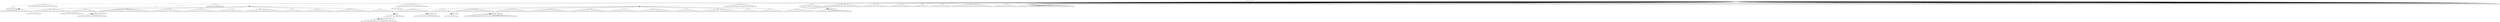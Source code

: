 digraph g {
	"58" -> "59";
	"59" [label="3"];
	"54" -> "55";
	"55" [color=indianred1, style=filled, label="21"];
	"53" -> "54";
	"54" [label="27"];
	"45" -> "46";
	"46" [label="37"];
	"38" -> "39";
	"39" [label="50"];
	"34" -> "35";
	"35" [color=indianred1, style=filled, label="46"];
	"33" -> "34";
	"34" [label="41"];
	"32" -> "33";
	"33" [label="46"];
	"32" -> "36";
	"36" [label="28"];
	"32" -> "37";
	"37" [label="23"];
	"32" -> "38";
	"38" [label="13"];
	"32" -> "40";
	"40" [label="24"];
	"32" -> "41";
	"41" [label="17"];
	"32" -> "42";
	"42" [label="29"];
	"32" -> "43";
	"43" [label="44"];
	"32" -> "44";
	"44" [label="42"];
	"32" -> "45";
	"45" [label="9"];
	"32" -> "47";
	"47" [label="7"];
	"31" -> "32";
	"32" [color=indianred1, style=filled, label="22"];
	"31" -> "48";
	"48" [label="5"];
	"24" -> "25";
	"25" [color=indianred1, style=filled, label="47"];
	"23" -> "24";
	"24" [label="26"];
	"22" -> "23";
	"23" [color=indianred1, style=filled, label="25"];
	"21" -> "22";
	"22" [label="47"];
	"17" -> "18";
	"18" [color=indianred1, style=filled, label="8"];
	"16" -> "17";
	"17" [label="43"];
	"14" -> "15";
	"15" [color=indianred1, style=filled, label="33"];
	"13" -> "14";
	"14" [label="18"];
	"7" -> "8";
	"8" [color=indianred1, style=filled, label="10"];
	"6" -> "7";
	"7" [label="1"];
	"5" -> "6";
	"6" [label="10"];
	"5" -> "9";
	"9" [label="12"];
	"5" -> "10";
	"10" [label="32"];
	"5" -> "11";
	"11" [label="38"];
	"5" -> "12";
	"12" [label="6"];
	"5" -> "13";
	"13" [label="33"];
	"5" -> "16";
	"16" [label="8"];
	"5" -> "19";
	"19" [label="16"];
	"5" -> "20";
	"20" [label="4"];
	"5" -> "21";
	"21" [label="25"];
	"5" -> "26";
	"26" [label="14"];
	"5" -> "27";
	"27" [label="20"];
	"5" -> "28";
	"28" [label="31"];
	"4" -> "5";
	"5" [color=indianred1, style=filled, label="49"];
	"2" -> "3";
	"3" [color=indianred1, style=filled, label="35"];
	"1" -> "2";
	"2" [label="36"];
	"0" -> "1";
	"1" [label="35"];
	"0" -> "4";
	"4" [label="49"];
	"0" -> "29";
	"29" [label="40"];
	"0" -> "30";
	"30" [label="11"];
	"0" -> "31";
	"31" [label="22"];
	"0" -> "49";
	"49" [label="19"];
	"0" -> "50";
	"50" [label="39"];
	"0" -> "51";
	"51" [label="48"];
	"0" -> "52";
	"52" [label="2"];
	"0" -> "53";
	"53" [label="21"];
	"0" -> "56";
	"56" [label="45"];
	"0" -> "57";
	"57" [label="15"];
	"0" -> "58";
	"58" [label="34"];
	"0" -> "60";
	"60" [label="30"];
	"0" [label="germline"];
	"45" -> "cell1";
	"cell1" [shape=box];
	"28" -> "cell2";
	"cell2" [shape=box];
	"2" -> "cell3";
	"cell3" [shape=box];
	"16" -> "cell4";
	"cell4" [shape=box];
	"30" -> "cell5";
	"cell5" [shape=box];
	"47" -> "cell6";
	"cell6" [shape=box];
	"0" -> "cell7";
	"cell7" [shape=box];
	"6" -> "cell8";
	"cell8" [shape=box];
	"7" -> "cell9";
	"cell9" [shape=box];
	"0" -> "cell10";
	"cell10" [shape=box];
	"0" -> "cell11";
	"cell11" [shape=box];
	"0" -> "cell12";
	"cell12" [shape=box];
	"0" -> "cell13";
	"cell13" [shape=box];
	"0" -> "cell14";
	"cell14" [shape=box];
	"0" -> "cell15";
	"cell15" [shape=box];
	"0" -> "cell16";
	"cell16" [shape=box];
	"0" -> "cell17";
	"cell17" [shape=box];
	"0" -> "cell18";
	"cell18" [shape=box];
	"52" -> "cell19";
	"cell19" [shape=box];
	"0" -> "cell20";
	"cell20" [shape=box];
	"39" -> "cell21";
	"cell21" [shape=box];
	"18" -> "cell22";
	"cell22" [shape=box];
	"0" -> "cell23";
	"cell23" [shape=box];
	"23" -> "cell24";
	"cell24" [shape=box];
	"0" -> "cell25";
	"cell25" [shape=box];
	"0" -> "cell26";
	"cell26" [shape=box];
	"0" -> "cell27";
	"cell27" [shape=box];
	"0" -> "cell28";
	"cell28" [shape=box];
	"52" -> "cell29";
	"cell29" [shape=box];
	"10" -> "cell30";
	"cell30" [shape=box];
	"0" -> "cell31";
	"cell31" [shape=box];
	"0" -> "cell32";
	"cell32" [shape=box];
	"0" -> "cell33";
	"cell33" [shape=box];
	"45" -> "cell34";
	"cell34" [shape=box];
	"34" -> "cell35";
	"cell35" [shape=box];
	"34" -> "cell36";
	"cell36" [shape=box];
	"0" -> "cell37";
	"cell37" [shape=box];
	"28" -> "cell38";
	"cell38" [shape=box];
	"31" -> "cell39";
	"cell39" [shape=box];
	"0" -> "cell40";
	"cell40" [shape=box];
	"2" -> "cell41";
	"cell41" [shape=box];
	"36" -> "cell42";
	"cell42" [shape=box];
	"23" -> "cell43";
	"cell43" [shape=box];
	"0" -> "cell44";
	"cell44" [shape=box];
	"0" -> "cell45";
	"cell45" [shape=box];
	"37" -> "cell46";
	"cell46" [shape=box];
	"0" -> "cell47";
	"cell47" [shape=box];
	"0" -> "cell48";
	"cell48" [shape=box];
	"17" -> "cell49";
	"cell49" [shape=box];
	"0" -> "cell50";
	"cell50" [shape=box];
	"43" -> "cell51";
	"cell51" [shape=box];
	"11" -> "cell52";
	"cell52" [shape=box];
	"0" -> "cell53";
	"cell53" [shape=box];
	"0" -> "cell54";
	"cell54" [shape=box];
	"33" -> "cell55";
	"cell55" [shape=box];
	"55" -> "cell56";
	"cell56" [shape=box];
	"0" -> "cell57";
	"cell57" [shape=box];
	"30" -> "cell58";
	"cell58" [shape=box];
	"24" -> "cell59";
	"cell59" [shape=box];
	"35" -> "cell60";
	"cell60" [shape=box];
	"8" -> "cell61";
	"cell61" [shape=box];
	"0" -> "cell62";
	"cell62" [shape=box];
	"0" -> "cell63";
	"cell63" [shape=box];
	"0" -> "cell64";
	"cell64" [shape=box];
	"6" -> "cell65";
	"cell65" [shape=box];
	"0" -> "cell66";
	"cell66" [shape=box];
	"45" -> "cell67";
	"cell67" [shape=box];
	"0" -> "cell68";
	"cell68" [shape=box];
	"20" -> "cell69";
	"cell69" [shape=box];
	"21" -> "cell70";
	"cell70" [shape=box];
	"55" -> "cell71";
	"cell71" [shape=box];
	"0" -> "cell72";
	"cell72" [shape=box];
	"0" -> "cell73";
	"cell73" [shape=box];
	"0" -> "cell74";
	"cell74" [shape=box];
	"49" -> "cell75";
	"cell75" [shape=box];
	"0" -> "cell76";
	"cell76" [shape=box];
	"0" -> "cell77";
	"cell77" [shape=box];
	"0" -> "cell78";
	"cell78" [shape=box];
	"0" -> "cell79";
	"cell79" [shape=box];
	"0" -> "cell80";
	"cell80" [shape=box];
	"50" -> "cell81";
	"cell81" [shape=box];
	"0" -> "cell82";
	"cell82" [shape=box];
	"41" -> "cell83";
	"cell83" [shape=box];
	"0" -> "cell84";
	"cell84" [shape=box];
	"0" -> "cell85";
	"cell85" [shape=box];
	"13" -> "cell86";
	"cell86" [shape=box];
	"3" -> "cell87";
	"cell87" [shape=box];
	"33" -> "cell88";
	"cell88" [shape=box];
	"35" -> "cell89";
	"cell89" [shape=box];
	"13" -> "cell90";
	"cell90" [shape=box];
	"18" -> "cell91";
	"cell91" [shape=box];
	"37" -> "cell92";
	"cell92" [shape=box];
	"0" -> "cell93";
	"cell93" [shape=box];
	"0" -> "cell94";
	"cell94" [shape=box];
	"0" -> "cell95";
	"cell95" [shape=box];
	"0" -> "cell96";
	"cell96" [shape=box];
	"0" -> "cell97";
	"cell97" [shape=box];
	"0" -> "cell98";
	"cell98" [shape=box];
	"0" -> "cell99";
	"cell99" [shape=box];
	"39" -> "cell100";
	"cell100" [shape=box];
	"0" -> "cell101";
	"cell101" [shape=box];
	"19" -> "cell102";
	"cell102" [shape=box];
	"0" -> "cell103";
	"cell103" [shape=box];
	"1" -> "cell104";
	"cell104" [shape=box];
	"34" -> "cell105";
	"cell105" [shape=box];
	"57" -> "cell106";
	"cell106" [shape=box];
	"0" -> "cell107";
	"cell107" [shape=box];
	"36" -> "cell108";
	"cell108" [shape=box];
	"20" -> "cell109";
	"cell109" [shape=box];
	"0" -> "cell110";
	"cell110" [shape=box];
	"0" -> "cell111";
	"cell111" [shape=box];
	"0" -> "cell112";
	"cell112" [shape=box];
	"26" -> "cell113";
	"cell113" [shape=box];
	"0" -> "cell114";
	"cell114" [shape=box];
	"17" -> "cell115";
	"cell115" [shape=box];
	"18" -> "cell116";
	"cell116" [shape=box];
	"11" -> "cell117";
	"cell117" [shape=box];
	"55" -> "cell118";
	"cell118" [shape=box];
	"0" -> "cell119";
	"cell119" [shape=box];
	"43" -> "cell120";
	"cell120" [shape=box];
	"0" -> "cell121";
	"cell121" [shape=box];
	"10" -> "cell122";
	"cell122" [shape=box];
	"50" -> "cell123";
	"cell123" [shape=box];
	"0" -> "cell124";
	"cell124" [shape=box];
	"0" -> "cell125";
	"cell125" [shape=box];
	"33" -> "cell126";
	"cell126" [shape=box];
	"0" -> "cell127";
	"cell127" [shape=box];
	"23" -> "cell128";
	"cell128" [shape=box];
	"29" -> "cell129";
	"cell129" [shape=box];
	"42" -> "cell130";
	"cell130" [shape=box];
	"8" -> "cell131";
	"cell131" [shape=box];
	"0" -> "cell132";
	"cell132" [shape=box];
	"21" -> "cell133";
	"cell133" [shape=box];
	"19" -> "cell134";
	"cell134" [shape=box];
	"0" -> "cell135";
	"cell135" [shape=box];
	"60" -> "cell136";
	"cell136" [shape=box];
	"0" -> "cell137";
	"cell137" [shape=box];
	"0" -> "cell138";
	"cell138" [shape=box];
	"0" -> "cell139";
	"cell139" [shape=box];
	"0" -> "cell140";
	"cell140" [shape=box];
	"13" -> "cell141";
	"cell141" [shape=box];
	"0" -> "cell142";
	"cell142" [shape=box];
	"0" -> "cell143";
	"cell143" [shape=box];
	"42" -> "cell144";
	"cell144" [shape=box];
	"0" -> "cell145";
	"cell145" [shape=box];
	"0" -> "cell146";
	"cell146" [shape=box];
	"47" -> "cell147";
	"cell147" [shape=box];
	"15" -> "cell148";
	"cell148" [shape=box];
	"36" -> "cell149";
	"cell149" [shape=box];
	"0" -> "cell150";
	"cell150" [shape=box];
	"0" -> "cell151";
	"cell151" [shape=box];
	"21" -> "cell152";
	"cell152" [shape=box];
	"29" -> "cell153";
	"cell153" [shape=box];
	"0" -> "cell154";
	"cell154" [shape=box];
	"0" -> "cell155";
	"cell155" [shape=box];
	"35" -> "cell156";
	"cell156" [shape=box];
	"0" -> "cell157";
	"cell157" [shape=box];
	"0" -> "cell158";
	"cell158" [shape=box];
	"53" -> "cell159";
	"cell159" [shape=box];
	"0" -> "cell160";
	"cell160" [shape=box];
	"0" -> "cell161";
	"cell161" [shape=box];
	"0" -> "cell162";
	"cell162" [shape=box];
	"44" -> "cell163";
	"cell163" [shape=box];
	"6" -> "cell164";
	"cell164" [shape=box];
	"0" -> "cell165";
	"cell165" [shape=box];
	"0" -> "cell166";
	"cell166" [shape=box];
	"37" -> "cell167";
	"cell167" [shape=box];
	"0" -> "cell168";
	"cell168" [shape=box];
	"10" -> "cell169";
	"cell169" [shape=box];
	"4" -> "cell170";
	"cell170" [shape=box];
	"13" -> "cell171";
	"cell171" [shape=box];
	"35" -> "cell172";
	"cell172" [shape=box];
	"1" -> "cell173";
	"cell173" [shape=box];
	"0" -> "cell174";
	"cell174" [shape=box];
	"0" -> "cell175";
	"cell175" [shape=box];
	"0" -> "cell176";
	"cell176" [shape=box];
	"2" -> "cell177";
	"cell177" [shape=box];
	"0" -> "cell178";
	"cell178" [shape=box];
	"0" -> "cell179";
	"cell179" [shape=box];
	"0" -> "cell180";
	"cell180" [shape=box];
	"16" -> "cell181";
	"cell181" [shape=box];
	"0" -> "cell182";
	"cell182" [shape=box];
	"0" -> "cell183";
	"cell183" [shape=box];
	"0" -> "cell184";
	"cell184" [shape=box];
	"0" -> "cell185";
	"cell185" [shape=box];
	"56" -> "cell186";
	"cell186" [shape=box];
	"29" -> "cell187";
	"cell187" [shape=box];
	"4" -> "cell188";
	"cell188" [shape=box];
	"33" -> "cell189";
	"cell189" [shape=box];
	"25" -> "cell190";
	"cell190" [shape=box];
	"30" -> "cell191";
	"cell191" [shape=box];
	"45" -> "cell192";
	"cell192" [shape=box];
	"0" -> "cell193";
	"cell193" [shape=box];
	"4" -> "cell194";
	"cell194" [shape=box];
	"0" -> "cell195";
	"cell195" [shape=box];
	"34" -> "cell196";
	"cell196" [shape=box];
	"49" -> "cell197";
	"cell197" [shape=box];
	"0" -> "cell198";
	"cell198" [shape=box];
	"40" -> "cell199";
	"cell199" [shape=box];
	"0" -> "cell200";
	"cell200" [shape=box];
	"0" -> "cell201";
	"cell201" [shape=box];
	"28" -> "cell202";
	"cell202" [shape=box];
	"20" -> "cell203";
	"cell203" [shape=box];
	"37" -> "cell204";
	"cell204" [shape=box];
	"0" -> "cell205";
	"cell205" [shape=box];
	"56" -> "cell206";
	"cell206" [shape=box];
	"0" -> "cell207";
	"cell207" [shape=box];
	"0" -> "cell208";
	"cell208" [shape=box];
	"0" -> "cell209";
	"cell209" [shape=box];
	"0" -> "cell210";
	"cell210" [shape=box];
	"52" -> "cell211";
	"cell211" [shape=box];
	"15" -> "cell212";
	"cell212" [shape=box];
	"0" -> "cell213";
	"cell213" [shape=box];
	"60" -> "cell214";
	"cell214" [shape=box];
	"35" -> "cell215";
	"cell215" [shape=box];
	"0" -> "cell216";
	"cell216" [shape=box];
	"56" -> "cell217";
	"cell217" [shape=box];
	"13" -> "cell218";
	"cell218" [shape=box];
	"0" -> "cell219";
	"cell219" [shape=box];
	"0" -> "cell220";
	"cell220" [shape=box];
	"53" -> "cell221";
	"cell221" [shape=box];
	"53" -> "cell222";
	"cell222" [shape=box];
	"40" -> "cell223";
	"cell223" [shape=box];
	"0" -> "cell224";
	"cell224" [shape=box];
	"23" -> "cell225";
	"cell225" [shape=box];
	"53" -> "cell226";
	"cell226" [shape=box];
	"43" -> "cell227";
	"cell227" [shape=box];
	"0" -> "cell228";
	"cell228" [shape=box];
	"0" -> "cell229";
	"cell229" [shape=box];
	"0" -> "cell230";
	"cell230" [shape=box];
	"0" -> "cell231";
	"cell231" [shape=box];
	"0" -> "cell232";
	"cell232" [shape=box];
	"0" -> "cell233";
	"cell233" [shape=box];
	"21" -> "cell234";
	"cell234" [shape=box];
	"0" -> "cell235";
	"cell235" [shape=box];
	"0" -> "cell236";
	"cell236" [shape=box];
	"0" -> "cell237";
	"cell237" [shape=box];
	"0" -> "cell238";
	"cell238" [shape=box];
	"0" -> "cell239";
	"cell239" [shape=box];
	"28" -> "cell240";
	"cell240" [shape=box];
	"19" -> "cell241";
	"cell241" [shape=box];
	"0" -> "cell242";
	"cell242" [shape=box];
	"28" -> "cell243";
	"cell243" [shape=box];
	"47" -> "cell244";
	"cell244" [shape=box];
	"0" -> "cell245";
	"cell245" [shape=box];
	"0" -> "cell246";
	"cell246" [shape=box];
	"37" -> "cell247";
	"cell247" [shape=box];
	"18" -> "cell248";
	"cell248" [shape=box];
	"0" -> "cell249";
	"cell249" [shape=box];
	"39" -> "cell250";
	"cell250" [shape=box];
	"31" -> "cell251";
	"cell251" [shape=box];
	"58" -> "cell252";
	"cell252" [shape=box];
	"37" -> "cell253";
	"cell253" [shape=box];
	"43" -> "cell254";
	"cell254" [shape=box];
	"0" -> "cell255";
	"cell255" [shape=box];
	"0" -> "cell256";
	"cell256" [shape=box];
	"58" -> "cell257";
	"cell257" [shape=box];
	"20" -> "cell258";
	"cell258" [shape=box];
	"0" -> "cell259";
	"cell259" [shape=box];
	"59" -> "cell260";
	"cell260" [shape=box];
	"0" -> "cell261";
	"cell261" [shape=box];
	"0" -> "cell262";
	"cell262" [shape=box];
	"0" -> "cell263";
	"cell263" [shape=box];
	"46" -> "cell264";
	"cell264" [shape=box];
	"0" -> "cell265";
	"cell265" [shape=box];
	"12" -> "cell266";
	"cell266" [shape=box];
	"9" -> "cell267";
	"cell267" [shape=box];
	"0" -> "cell268";
	"cell268" [shape=box];
	"48" -> "cell269";
	"cell269" [shape=box];
	"25" -> "cell270";
	"cell270" [shape=box];
	"10" -> "cell271";
	"cell271" [shape=box];
	"0" -> "cell272";
	"cell272" [shape=box];
	"0" -> "cell273";
	"cell273" [shape=box];
	"37" -> "cell274";
	"cell274" [shape=box];
	"0" -> "cell275";
	"cell275" [shape=box];
	"0" -> "cell276";
	"cell276" [shape=box];
	"41" -> "cell277";
	"cell277" [shape=box];
	"29" -> "cell278";
	"cell278" [shape=box];
	"27" -> "cell279";
	"cell279" [shape=box];
	"0" -> "cell280";
	"cell280" [shape=box];
	"33" -> "cell281";
	"cell281" [shape=box];
	"58" -> "cell282";
	"cell282" [shape=box];
	"10" -> "cell283";
	"cell283" [shape=box];
	"0" -> "cell284";
	"cell284" [shape=box];
	"31" -> "cell285";
	"cell285" [shape=box];
	"0" -> "cell286";
	"cell286" [shape=box];
	"0" -> "cell287";
	"cell287" [shape=box];
	"59" -> "cell288";
	"cell288" [shape=box];
	"0" -> "cell289";
	"cell289" [shape=box];
	"49" -> "cell290";
	"cell290" [shape=box];
	"42" -> "cell291";
	"cell291" [shape=box];
	"0" -> "cell292";
	"cell292" [shape=box];
	"0" -> "cell293";
	"cell293" [shape=box];
	"51" -> "cell294";
	"cell294" [shape=box];
	"1" -> "cell295";
	"cell295" [shape=box];
	"3" -> "cell296";
	"cell296" [shape=box];
	"56" -> "cell297";
	"cell297" [shape=box];
	"0" -> "cell298";
	"cell298" [shape=box];
	"18" -> "cell299";
	"cell299" [shape=box];
	"0" -> "cell300";
	"cell300" [shape=box];
	"20" -> "cell301";
	"cell301" [shape=box];
	"33" -> "cell302";
	"cell302" [shape=box];
	"58" -> "cell303";
	"cell303" [shape=box];
	"43" -> "cell304";
	"cell304" [shape=box];
	"0" -> "cell305";
	"cell305" [shape=box];
	"0" -> "cell306";
	"cell306" [shape=box];
	"0" -> "cell307";
	"cell307" [shape=box];
	"0" -> "cell308";
	"cell308" [shape=box];
	"6" -> "cell309";
	"cell309" [shape=box];
	"0" -> "cell310";
	"cell310" [shape=box];
	"0" -> "cell311";
	"cell311" [shape=box];
	"0" -> "cell312";
	"cell312" [shape=box];
	"0" -> "cell313";
	"cell313" [shape=box];
	"34" -> "cell314";
	"cell314" [shape=box];
	"0" -> "cell315";
	"cell315" [shape=box];
	"0" -> "cell316";
	"cell316" [shape=box];
	"0" -> "cell317";
	"cell317" [shape=box];
	"0" -> "cell318";
	"cell318" [shape=box];
	"0" -> "cell319";
	"cell319" [shape=box];
	"38" -> "cell320";
	"cell320" [shape=box];
	"43" -> "cell321";
	"cell321" [shape=box];
	"0" -> "cell322";
	"cell322" [shape=box];
	"0" -> "cell323";
	"cell323" [shape=box];
	"9" -> "cell324";
	"cell324" [shape=box];
	"0" -> "cell325";
	"cell325" [shape=box];
	"58" -> "cell326";
	"cell326" [shape=box];
	"0" -> "cell327";
	"cell327" [shape=box];
	"0" -> "cell328";
	"cell328" [shape=box];
	"12" -> "cell329";
	"cell329" [shape=box];
	"0" -> "cell330";
	"cell330" [shape=box];
	"0" -> "cell331";
	"cell331" [shape=box];
	"0" -> "cell332";
	"cell332" [shape=box];
	"11" -> "cell333";
	"cell333" [shape=box];
	"0" -> "cell334";
	"cell334" [shape=box];
	"0" -> "cell335";
	"cell335" [shape=box];
	"25" -> "cell336";
	"cell336" [shape=box];
	"7" -> "cell337";
	"cell337" [shape=box];
	"0" -> "cell338";
	"cell338" [shape=box];
	"0" -> "cell339";
	"cell339" [shape=box];
	"0" -> "cell340";
	"cell340" [shape=box];
	"42" -> "cell341";
	"cell341" [shape=box];
	"0" -> "cell342";
	"cell342" [shape=box];
	"0" -> "cell343";
	"cell343" [shape=box];
	"0" -> "cell344";
	"cell344" [shape=box];
	"0" -> "cell345";
	"cell345" [shape=box];
	"0" -> "cell346";
	"cell346" [shape=box];
	"9" -> "cell347";
	"cell347" [shape=box];
	"0" -> "cell348";
	"cell348" [shape=box];
	"45" -> "cell349";
	"cell349" [shape=box];
	"4" -> "cell350";
	"cell350" [shape=box];
	"60" -> "cell351";
	"cell351" [shape=box];
	"16" -> "cell352";
	"cell352" [shape=box];
	"49" -> "cell353";
	"cell353" [shape=box];
	"0" -> "cell354";
	"cell354" [shape=box];
	"0" -> "cell355";
	"cell355" [shape=box];
	"6" -> "cell356";
	"cell356" [shape=box];
	"0" -> "cell357";
	"cell357" [shape=box];
	"55" -> "cell358";
	"cell358" [shape=box];
	"0" -> "cell359";
	"cell359" [shape=box];
	"0" -> "cell360";
	"cell360" [shape=box];
	"0" -> "cell361";
	"cell361" [shape=box];
	"11" -> "cell362";
	"cell362" [shape=box];
	"42" -> "cell363";
	"cell363" [shape=box];
	"13" -> "cell364";
	"cell364" [shape=box];
	"0" -> "cell365";
	"cell365" [shape=box];
	"29" -> "cell366";
	"cell366" [shape=box];
	"0" -> "cell367";
	"cell367" [shape=box];
	"41" -> "cell368";
	"cell368" [shape=box];
	"0" -> "cell369";
	"cell369" [shape=box];
	"30" -> "cell370";
	"cell370" [shape=box];
	"0" -> "cell371";
	"cell371" [shape=box];
	"0" -> "cell372";
	"cell372" [shape=box];
	"4" -> "cell373";
	"cell373" [shape=box];
	"20" -> "cell374";
	"cell374" [shape=box];
	"8" -> "cell375";
	"cell375" [shape=box];
	"0" -> "cell376";
	"cell376" [shape=box];
	"18" -> "cell377";
	"cell377" [shape=box];
	"41" -> "cell378";
	"cell378" [shape=box];
	"3" -> "cell379";
	"cell379" [shape=box];
	"0" -> "cell380";
	"cell380" [shape=box];
	"0" -> "cell381";
	"cell381" [shape=box];
	"52" -> "cell382";
	"cell382" [shape=box];
	"50" -> "cell383";
	"cell383" [shape=box];
	"0" -> "cell384";
	"cell384" [shape=box];
	"0" -> "cell385";
	"cell385" [shape=box];
	"0" -> "cell386";
	"cell386" [shape=box];
	"20" -> "cell387";
	"cell387" [shape=box];
	"27" -> "cell388";
	"cell388" [shape=box];
	"3" -> "cell389";
	"cell389" [shape=box];
	"3" -> "cell390";
	"cell390" [shape=box];
	"0" -> "cell391";
	"cell391" [shape=box];
	"11" -> "cell392";
	"cell392" [shape=box];
	"45" -> "cell393";
	"cell393" [shape=box];
	"41" -> "cell394";
	"cell394" [shape=box];
	"27" -> "cell395";
	"cell395" [shape=box];
	"0" -> "cell396";
	"cell396" [shape=box];
	"40" -> "cell397";
	"cell397" [shape=box];
	"60" -> "cell398";
	"cell398" [shape=box];
	"8" -> "cell399";
	"cell399" [shape=box];
	"0" -> "cell400";
	"cell400" [shape=box];
	"0" -> "cell401";
	"cell401" [shape=box];
	"11" -> "cell402";
	"cell402" [shape=box];
	"20" -> "cell403";
	"cell403" [shape=box];
	"21" -> "cell404";
	"cell404" [shape=box];
	"0" -> "cell405";
	"cell405" [shape=box];
	"28" -> "cell406";
	"cell406" [shape=box];
	"39" -> "cell407";
	"cell407" [shape=box];
	"30" -> "cell408";
	"cell408" [shape=box];
	"0" -> "cell409";
	"cell409" [shape=box];
	"0" -> "cell410";
	"cell410" [shape=box];
	"31" -> "cell411";
	"cell411" [shape=box];
	"0" -> "cell412";
	"cell412" [shape=box];
	"35" -> "cell413";
	"cell413" [shape=box];
	"0" -> "cell414";
	"cell414" [shape=box];
	"0" -> "cell415";
	"cell415" [shape=box];
	"0" -> "cell416";
	"cell416" [shape=box];
	"20" -> "cell417";
	"cell417" [shape=box];
	"40" -> "cell418";
	"cell418" [shape=box];
	"0" -> "cell419";
	"cell419" [shape=box];
	"33" -> "cell420";
	"cell420" [shape=box];
	"33" -> "cell421";
	"cell421" [shape=box];
	"0" -> "cell422";
	"cell422" [shape=box];
	"0" -> "cell423";
	"cell423" [shape=box];
	"0" -> "cell424";
	"cell424" [shape=box];
	"0" -> "cell425";
	"cell425" [shape=box];
	"0" -> "cell426";
	"cell426" [shape=box];
	"0" -> "cell427";
	"cell427" [shape=box];
	"22" -> "cell428";
	"cell428" [shape=box];
	"36" -> "cell429";
	"cell429" [shape=box];
	"0" -> "cell430";
	"cell430" [shape=box];
	"0" -> "cell431";
	"cell431" [shape=box];
	"35" -> "cell432";
	"cell432" [shape=box];
	"41" -> "cell433";
	"cell433" [shape=box];
	"0" -> "cell434";
	"cell434" [shape=box];
	"0" -> "cell435";
	"cell435" [shape=box];
	"0" -> "cell436";
	"cell436" [shape=box];
	"0" -> "cell437";
	"cell437" [shape=box];
	"41" -> "cell438";
	"cell438" [shape=box];
	"0" -> "cell439";
	"cell439" [shape=box];
	"0" -> "cell440";
	"cell440" [shape=box];
	"0" -> "cell441";
	"cell441" [shape=box];
	"0" -> "cell442";
	"cell442" [shape=box];
	"0" -> "cell443";
	"cell443" [shape=box];
	"45" -> "cell444";
	"cell444" [shape=box];
	"0" -> "cell445";
	"cell445" [shape=box];
	"0" -> "cell446";
	"cell446" [shape=box];
	"0" -> "cell447";
	"cell447" [shape=box];
	"0" -> "cell448";
	"cell448" [shape=box];
	"0" -> "cell449";
	"cell449" [shape=box];
	"0" -> "cell450";
	"cell450" [shape=box];
	"0" -> "cell451";
	"cell451" [shape=box];
	"0" -> "cell452";
	"cell452" [shape=box];
	"0" -> "cell453";
	"cell453" [shape=box];
	"3" -> "cell454";
	"cell454" [shape=box];
	"52" -> "cell455";
	"cell455" [shape=box];
	"56" -> "cell456";
	"cell456" [shape=box];
	"0" -> "cell457";
	"cell457" [shape=box];
	"36" -> "cell458";
	"cell458" [shape=box];
	"1" -> "cell459";
	"cell459" [shape=box];
	"0" -> "cell460";
	"cell460" [shape=box];
	"12" -> "cell461";
	"cell461" [shape=box];
	"16" -> "cell462";
	"cell462" [shape=box];
	"0" -> "cell463";
	"cell463" [shape=box];
	"0" -> "cell464";
	"cell464" [shape=box];
	"29" -> "cell465";
	"cell465" [shape=box];
	"30" -> "cell466";
	"cell466" [shape=box];
	"0" -> "cell467";
	"cell467" [shape=box];
	"21" -> "cell468";
	"cell468" [shape=box];
	"35" -> "cell469";
	"cell469" [shape=box];
	"52" -> "cell470";
	"cell470" [shape=box];
	"36" -> "cell471";
	"cell471" [shape=box];
	"31" -> "cell472";
	"cell472" [shape=box];
	"13" -> "cell473";
	"cell473" [shape=box];
	"45" -> "cell474";
	"cell474" [shape=box];
	"0" -> "cell475";
	"cell475" [shape=box];
	"27" -> "cell476";
	"cell476" [shape=box];
	"45" -> "cell477";
	"cell477" [shape=box];
	"0" -> "cell478";
	"cell478" [shape=box];
	"0" -> "cell479";
	"cell479" [shape=box];
	"0" -> "cell480";
	"cell480" [shape=box];
	"44" -> "cell481";
	"cell481" [shape=box];
	"15" -> "cell482";
	"cell482" [shape=box];
	"0" -> "cell483";
	"cell483" [shape=box];
	"19" -> "cell484";
	"cell484" [shape=box];
	"0" -> "cell485";
	"cell485" [shape=box];
	"41" -> "cell486";
	"cell486" [shape=box];
	"0" -> "cell487";
	"cell487" [shape=box];
	"50" -> "cell488";
	"cell488" [shape=box];
	"10" -> "cell489";
	"cell489" [shape=box];
	"48" -> "cell490";
	"cell490" [shape=box];
	"0" -> "cell491";
	"cell491" [shape=box];
	"0" -> "cell492";
	"cell492" [shape=box];
	"60" -> "cell493";
	"cell493" [shape=box];
	"49" -> "cell494";
	"cell494" [shape=box];
	"0" -> "cell495";
	"cell495" [shape=box];
	"25" -> "cell496";
	"cell496" [shape=box];
	"33" -> "cell497";
	"cell497" [shape=box];
	"16" -> "cell498";
	"cell498" [shape=box];
	"12" -> "cell499";
	"cell499" [shape=box];
	"17" -> "cell500";
	"cell500" [shape=box];
	"6" -> "cell501";
	"cell501" [shape=box];
	"0" -> "cell502";
	"cell502" [shape=box];
	"6" -> "cell503";
	"cell503" [shape=box];
	"19" -> "cell504";
	"cell504" [shape=box];
	"60" -> "cell505";
	"cell505" [shape=box];
	"37" -> "cell506";
	"cell506" [shape=box];
	"0" -> "cell507";
	"cell507" [shape=box];
	"0" -> "cell508";
	"cell508" [shape=box];
	"36" -> "cell509";
	"cell509" [shape=box];
	"0" -> "cell510";
	"cell510" [shape=box];
	"0" -> "cell511";
	"cell511" [shape=box];
	"0" -> "cell512";
	"cell512" [shape=box];
	"31" -> "cell513";
	"cell513" [shape=box];
	"44" -> "cell514";
	"cell514" [shape=box];
	"0" -> "cell515";
	"cell515" [shape=box];
	"0" -> "cell516";
	"cell516" [shape=box];
	"0" -> "cell517";
	"cell517" [shape=box];
	"18" -> "cell518";
	"cell518" [shape=box];
	"0" -> "cell519";
	"cell519" [shape=box];
	"0" -> "cell520";
	"cell520" [shape=box];
	"0" -> "cell521";
	"cell521" [shape=box];
	"38" -> "cell522";
	"cell522" [shape=box];
	"9" -> "cell523";
	"cell523" [shape=box];
	"27" -> "cell524";
	"cell524" [shape=box];
	"23" -> "cell525";
	"cell525" [shape=box];
	"49" -> "cell526";
	"cell526" [shape=box];
	"24" -> "cell527";
	"cell527" [shape=box];
	"46" -> "cell528";
	"cell528" [shape=box];
	"12" -> "cell529";
	"cell529" [shape=box];
	"0" -> "cell530";
	"cell530" [shape=box];
	"35" -> "cell531";
	"cell531" [shape=box];
	"13" -> "cell532";
	"cell532" [shape=box];
	"48" -> "cell533";
	"cell533" [shape=box];
	"8" -> "cell534";
	"cell534" [shape=box];
	"49" -> "cell535";
	"cell535" [shape=box];
	"37" -> "cell536";
	"cell536" [shape=box];
	"0" -> "cell537";
	"cell537" [shape=box];
	"0" -> "cell538";
	"cell538" [shape=box];
	"0" -> "cell539";
	"cell539" [shape=box];
	"47" -> "cell540";
	"cell540" [shape=box];
	"0" -> "cell541";
	"cell541" [shape=box];
	"0" -> "cell542";
	"cell542" [shape=box];
	"0" -> "cell543";
	"cell543" [shape=box];
	"0" -> "cell544";
	"cell544" [shape=box];
	"0" -> "cell545";
	"cell545" [shape=box];
	"1" -> "cell546";
	"cell546" [shape=box];
	"55" -> "cell547";
	"cell547" [shape=box];
	"0" -> "cell548";
	"cell548" [shape=box];
	"0" -> "cell549";
	"cell549" [shape=box];
	"0" -> "cell550";
	"cell550" [shape=box];
	"0" -> "cell551";
	"cell551" [shape=box];
	"43" -> "cell552";
	"cell552" [shape=box];
	"52" -> "cell553";
	"cell553" [shape=box];
	"0" -> "cell554";
	"cell554" [shape=box];
	"0" -> "cell555";
	"cell555" [shape=box];
	"23" -> "cell556";
	"cell556" [shape=box];
	"0" -> "cell557";
	"cell557" [shape=box];
	"0" -> "cell558";
	"cell558" [shape=box];
	"55" -> "cell559";
	"cell559" [shape=box];
	"0" -> "cell560";
	"cell560" [shape=box];
	"29" -> "cell561";
	"cell561" [shape=box];
	"40" -> "cell562";
	"cell562" [shape=box];
	"33" -> "cell563";
	"cell563" [shape=box];
	"57" -> "cell564";
	"cell564" [shape=box];
	"25" -> "cell565";
	"cell565" [shape=box];
	"60" -> "cell566";
	"cell566" [shape=box];
	"19" -> "cell567";
	"cell567" [shape=box];
	"0" -> "cell568";
	"cell568" [shape=box];
	"6" -> "cell569";
	"cell569" [shape=box];
	"0" -> "cell570";
	"cell570" [shape=box];
	"0" -> "cell571";
	"cell571" [shape=box];
	"0" -> "cell572";
	"cell572" [shape=box];
	"0" -> "cell573";
	"cell573" [shape=box];
	"36" -> "cell574";
	"cell574" [shape=box];
	"0" -> "cell575";
	"cell575" [shape=box];
	"0" -> "cell576";
	"cell576" [shape=box];
	"0" -> "cell577";
	"cell577" [shape=box];
	"28" -> "cell578";
	"cell578" [shape=box];
	"0" -> "cell579";
	"cell579" [shape=box];
	"0" -> "cell580";
	"cell580" [shape=box];
	"0" -> "cell581";
	"cell581" [shape=box];
	"0" -> "cell582";
	"cell582" [shape=box];
	"3" -> "cell583";
	"cell583" [shape=box];
	"0" -> "cell584";
	"cell584" [shape=box];
	"0" -> "cell585";
	"cell585" [shape=box];
	"4" -> "cell586";
	"cell586" [shape=box];
	"0" -> "cell587";
	"cell587" [shape=box];
	"0" -> "cell588";
	"cell588" [shape=box];
	"13" -> "cell589";
	"cell589" [shape=box];
	"8" -> "cell590";
	"cell590" [shape=box];
	"8" -> "cell591";
	"cell591" [shape=box];
	"36" -> "cell592";
	"cell592" [shape=box];
	"0" -> "cell593";
	"cell593" [shape=box];
	"0" -> "cell594";
	"cell594" [shape=box];
	"0" -> "cell595";
	"cell595" [shape=box];
	"11" -> "cell596";
	"cell596" [shape=box];
	"0" -> "cell597";
	"cell597" [shape=box];
	"0" -> "cell598";
	"cell598" [shape=box];
	"0" -> "cell599";
	"cell599" [shape=box];
	"0" -> "cell600";
	"cell600" [shape=box];
	"0" -> "cell601";
	"cell601" [shape=box];
	"12" -> "cell602";
	"cell602" [shape=box];
	"29" -> "cell603";
	"cell603" [shape=box];
	"0" -> "cell604";
	"cell604" [shape=box];
	"53" -> "cell605";
	"cell605" [shape=box];
	"0" -> "cell606";
	"cell606" [shape=box];
	"0" -> "cell607";
	"cell607" [shape=box];
	"47" -> "cell608";
	"cell608" [shape=box];
	"0" -> "cell609";
	"cell609" [shape=box];
	"29" -> "cell610";
	"cell610" [shape=box];
	"24" -> "cell611";
	"cell611" [shape=box];
	"44" -> "cell612";
	"cell612" [shape=box];
	"0" -> "cell613";
	"cell613" [shape=box];
	"41" -> "cell614";
	"cell614" [shape=box];
	"0" -> "cell615";
	"cell615" [shape=box];
	"0" -> "cell616";
	"cell616" [shape=box];
	"8" -> "cell617";
	"cell617" [shape=box];
	"0" -> "cell618";
	"cell618" [shape=box];
	"0" -> "cell619";
	"cell619" [shape=box];
	"0" -> "cell620";
	"cell620" [shape=box];
	"0" -> "cell621";
	"cell621" [shape=box];
	"7" -> "cell622";
	"cell622" [shape=box];
	"21" -> "cell623";
	"cell623" [shape=box];
	"0" -> "cell624";
	"cell624" [shape=box];
	"11" -> "cell625";
	"cell625" [shape=box];
	"13" -> "cell626";
	"cell626" [shape=box];
	"58" -> "cell627";
	"cell627" [shape=box];
	"4" -> "cell628";
	"cell628" [shape=box];
	"42" -> "cell629";
	"cell629" [shape=box];
	"0" -> "cell630";
	"cell630" [shape=box];
	"4" -> "cell631";
	"cell631" [shape=box];
	"0" -> "cell632";
	"cell632" [shape=box];
	"4" -> "cell633";
	"cell633" [shape=box];
	"10" -> "cell634";
	"cell634" [shape=box];
	"0" -> "cell635";
	"cell635" [shape=box];
	"48" -> "cell636";
	"cell636" [shape=box];
	"55" -> "cell637";
	"cell637" [shape=box];
	"0" -> "cell638";
	"cell638" [shape=box];
	"0" -> "cell639";
	"cell639" [shape=box];
	"16" -> "cell640";
	"cell640" [shape=box];
	"60" -> "cell641";
	"cell641" [shape=box];
	"10" -> "cell642";
	"cell642" [shape=box];
	"0" -> "cell643";
	"cell643" [shape=box];
	"57" -> "cell644";
	"cell644" [shape=box];
	"37" -> "cell645";
	"cell645" [shape=box];
	"0" -> "cell646";
	"cell646" [shape=box];
	"39" -> "cell647";
	"cell647" [shape=box];
	"0" -> "cell648";
	"cell648" [shape=box];
	"0" -> "cell649";
	"cell649" [shape=box];
	"0" -> "cell650";
	"cell650" [shape=box];
	"27" -> "cell651";
	"cell651" [shape=box];
	"0" -> "cell652";
	"cell652" [shape=box];
	"3" -> "cell653";
	"cell653" [shape=box];
	"0" -> "cell654";
	"cell654" [shape=box];
	"60" -> "cell655";
	"cell655" [shape=box];
	"21" -> "cell656";
	"cell656" [shape=box];
	"47" -> "cell657";
	"cell657" [shape=box];
	"52" -> "cell658";
	"cell658" [shape=box];
	"0" -> "cell659";
	"cell659" [shape=box];
	"0" -> "cell660";
	"cell660" [shape=box];
	"0" -> "cell661";
	"cell661" [shape=box];
	"0" -> "cell662";
	"cell662" [shape=box];
	"0" -> "cell663";
	"cell663" [shape=box];
	"0" -> "cell664";
	"cell664" [shape=box];
	"0" -> "cell665";
	"cell665" [shape=box];
	"0" -> "cell666";
	"cell666" [shape=box];
	"0" -> "cell667";
	"cell667" [shape=box];
	"7" -> "cell668";
	"cell668" [shape=box];
	"0" -> "cell669";
	"cell669" [shape=box];
	"39" -> "cell670";
	"cell670" [shape=box];
	"8" -> "cell671";
	"cell671" [shape=box];
	"15" -> "cell672";
	"cell672" [shape=box];
	"0" -> "cell673";
	"cell673" [shape=box];
	"36" -> "cell674";
	"cell674" [shape=box];
	"0" -> "cell675";
	"cell675" [shape=box];
	"19" -> "cell676";
	"cell676" [shape=box];
	"0" -> "cell677";
	"cell677" [shape=box];
	"0" -> "cell678";
	"cell678" [shape=box];
	"0" -> "cell679";
	"cell679" [shape=box];
	"0" -> "cell680";
	"cell680" [shape=box];
	"0" -> "cell681";
	"cell681" [shape=box];
	"0" -> "cell682";
	"cell682" [shape=box];
	"55" -> "cell683";
	"cell683" [shape=box];
	"51" -> "cell684";
	"cell684" [shape=box];
	"0" -> "cell685";
	"cell685" [shape=box];
	"55" -> "cell686";
	"cell686" [shape=box];
	"44" -> "cell687";
	"cell687" [shape=box];
	"12" -> "cell688";
	"cell688" [shape=box];
	"45" -> "cell689";
	"cell689" [shape=box];
	"0" -> "cell690";
	"cell690" [shape=box];
	"0" -> "cell691";
	"cell691" [shape=box];
	"52" -> "cell692";
	"cell692" [shape=box];
	"0" -> "cell693";
	"cell693" [shape=box];
	"4" -> "cell694";
	"cell694" [shape=box];
	"35" -> "cell695";
	"cell695" [shape=box];
	"51" -> "cell696";
	"cell696" [shape=box];
	"33" -> "cell697";
	"cell697" [shape=box];
	"13" -> "cell698";
	"cell698" [shape=box];
	"0" -> "cell699";
	"cell699" [shape=box];
	"0" -> "cell700";
	"cell700" [shape=box];
	"39" -> "cell701";
	"cell701" [shape=box];
	"37" -> "cell702";
	"cell702" [shape=box];
	"0" -> "cell703";
	"cell703" [shape=box];
	"0" -> "cell704";
	"cell704" [shape=box];
	"33" -> "cell705";
	"cell705" [shape=box];
	"9" -> "cell706";
	"cell706" [shape=box];
	"0" -> "cell707";
	"cell707" [shape=box];
	"58" -> "cell708";
	"cell708" [shape=box];
	"56" -> "cell709";
	"cell709" [shape=box];
	"0" -> "cell710";
	"cell710" [shape=box];
	"0" -> "cell711";
	"cell711" [shape=box];
	"25" -> "cell712";
	"cell712" [shape=box];
	"13" -> "cell713";
	"cell713" [shape=box];
	"0" -> "cell714";
	"cell714" [shape=box];
	"31" -> "cell715";
	"cell715" [shape=box];
	"39" -> "cell716";
	"cell716" [shape=box];
	"0" -> "cell717";
	"cell717" [shape=box];
	"8" -> "cell718";
	"cell718" [shape=box];
	"0" -> "cell719";
	"cell719" [shape=box];
	"33" -> "cell720";
	"cell720" [shape=box];
	"50" -> "cell721";
	"cell721" [shape=box];
	"3" -> "cell722";
	"cell722" [shape=box];
	"50" -> "cell723";
	"cell723" [shape=box];
	"0" -> "cell724";
	"cell724" [shape=box];
	"38" -> "cell725";
	"cell725" [shape=box];
	"55" -> "cell726";
	"cell726" [shape=box];
	"31" -> "cell727";
	"cell727" [shape=box];
	"0" -> "cell728";
	"cell728" [shape=box];
	"53" -> "cell729";
	"cell729" [shape=box];
	"0" -> "cell730";
	"cell730" [shape=box];
	"33" -> "cell731";
	"cell731" [shape=box];
	"43" -> "cell732";
	"cell732" [shape=box];
	"0" -> "cell733";
	"cell733" [shape=box];
	"0" -> "cell734";
	"cell734" [shape=box];
	"0" -> "cell735";
	"cell735" [shape=box];
	"0" -> "cell736";
	"cell736" [shape=box];
	"0" -> "cell737";
	"cell737" [shape=box];
	"0" -> "cell738";
	"cell738" [shape=box];
	"0" -> "cell739";
	"cell739" [shape=box];
	"0" -> "cell740";
	"cell740" [shape=box];
	"52" -> "cell741";
	"cell741" [shape=box];
	"18" -> "cell742";
	"cell742" [shape=box];
	"0" -> "cell743";
	"cell743" [shape=box];
	"0" -> "cell744";
	"cell744" [shape=box];
	"38" -> "cell745";
	"cell745" [shape=box];
	"41" -> "cell746";
	"cell746" [shape=box];
	"0" -> "cell747";
	"cell747" [shape=box];
	"9" -> "cell748";
	"cell748" [shape=box];
	"0" -> "cell749";
	"cell749" [shape=box];
	"0" -> "cell750";
	"cell750" [shape=box];
	"30" -> "cell751";
	"cell751" [shape=box];
	"0" -> "cell752";
	"cell752" [shape=box];
	"57" -> "cell753";
	"cell753" [shape=box];
	"51" -> "cell754";
	"cell754" [shape=box];
	"0" -> "cell755";
	"cell755" [shape=box];
	"0" -> "cell756";
	"cell756" [shape=box];
	"10" -> "cell757";
	"cell757" [shape=box];
	"4" -> "cell758";
	"cell758" [shape=box];
	"0" -> "cell759";
	"cell759" [shape=box];
	"0" -> "cell760";
	"cell760" [shape=box];
	"0" -> "cell761";
	"cell761" [shape=box];
	"0" -> "cell762";
	"cell762" [shape=box];
	"16" -> "cell763";
	"cell763" [shape=box];
	"9" -> "cell764";
	"cell764" [shape=box];
	"0" -> "cell765";
	"cell765" [shape=box];
	"0" -> "cell766";
	"cell766" [shape=box];
	"29" -> "cell767";
	"cell767" [shape=box];
	"30" -> "cell768";
	"cell768" [shape=box];
	"19" -> "cell769";
	"cell769" [shape=box];
	"0" -> "cell770";
	"cell770" [shape=box];
	"45" -> "cell771";
	"cell771" [shape=box];
	"41" -> "cell772";
	"cell772" [shape=box];
	"14" -> "cell773";
	"cell773" [shape=box];
	"44" -> "cell774";
	"cell774" [shape=box];
	"0" -> "cell775";
	"cell775" [shape=box];
	"46" -> "cell776";
	"cell776" [shape=box];
	"0" -> "cell777";
	"cell777" [shape=box];
	"0" -> "cell778";
	"cell778" [shape=box];
	"0" -> "cell779";
	"cell779" [shape=box];
	"0" -> "cell780";
	"cell780" [shape=box];
	"11" -> "cell781";
	"cell781" [shape=box];
	"6" -> "cell782";
	"cell782" [shape=box];
	"0" -> "cell783";
	"cell783" [shape=box];
	"40" -> "cell784";
	"cell784" [shape=box];
	"40" -> "cell785";
	"cell785" [shape=box];
	"0" -> "cell786";
	"cell786" [shape=box];
	"44" -> "cell787";
	"cell787" [shape=box];
	"28" -> "cell788";
	"cell788" [shape=box];
	"26" -> "cell789";
	"cell789" [shape=box];
	"0" -> "cell790";
	"cell790" [shape=box];
	"0" -> "cell791";
	"cell791" [shape=box];
	"31" -> "cell792";
	"cell792" [shape=box];
	"0" -> "cell793";
	"cell793" [shape=box];
	"0" -> "cell794";
	"cell794" [shape=box];
	"56" -> "cell795";
	"cell795" [shape=box];
	"0" -> "cell796";
	"cell796" [shape=box];
	"0" -> "cell797";
	"cell797" [shape=box];
	"0" -> "cell798";
	"cell798" [shape=box];
	"11" -> "cell799";
	"cell799" [shape=box];
	"0" -> "cell800";
	"cell800" [shape=box];
	"52" -> "cell801";
	"cell801" [shape=box];
	"14" -> "cell802";
	"cell802" [shape=box];
	"0" -> "cell803";
	"cell803" [shape=box];
	"25" -> "cell804";
	"cell804" [shape=box];
	"0" -> "cell805";
	"cell805" [shape=box];
	"0" -> "cell806";
	"cell806" [shape=box];
	"59" -> "cell807";
	"cell807" [shape=box];
	"0" -> "cell808";
	"cell808" [shape=box];
	"51" -> "cell809";
	"cell809" [shape=box];
	"19" -> "cell810";
	"cell810" [shape=box];
	"0" -> "cell811";
	"cell811" [shape=box];
	"0" -> "cell812";
	"cell812" [shape=box];
	"0" -> "cell813";
	"cell813" [shape=box];
	"0" -> "cell814";
	"cell814" [shape=box];
	"44" -> "cell815";
	"cell815" [shape=box];
	"9" -> "cell816";
	"cell816" [shape=box];
	"0" -> "cell817";
	"cell817" [shape=box];
	"40" -> "cell818";
	"cell818" [shape=box];
	"25" -> "cell819";
	"cell819" [shape=box];
	"0" -> "cell820";
	"cell820" [shape=box];
	"0" -> "cell821";
	"cell821" [shape=box];
	"26" -> "cell822";
	"cell822" [shape=box];
	"38" -> "cell823";
	"cell823" [shape=box];
	"0" -> "cell824";
	"cell824" [shape=box];
	"58" -> "cell825";
	"cell825" [shape=box];
	"0" -> "cell826";
	"cell826" [shape=box];
	"57" -> "cell827";
	"cell827" [shape=box];
	"0" -> "cell828";
	"cell828" [shape=box];
	"0" -> "cell829";
	"cell829" [shape=box];
	"8" -> "cell830";
	"cell830" [shape=box];
	"12" -> "cell831";
	"cell831" [shape=box];
	"0" -> "cell832";
	"cell832" [shape=box];
	"21" -> "cell833";
	"cell833" [shape=box];
	"0" -> "cell834";
	"cell834" [shape=box];
	"6" -> "cell835";
	"cell835" [shape=box];
	"0" -> "cell836";
	"cell836" [shape=box];
	"0" -> "cell837";
	"cell837" [shape=box];
	"0" -> "cell838";
	"cell838" [shape=box];
	"0" -> "cell839";
	"cell839" [shape=box];
	"0" -> "cell840";
	"cell840" [shape=box];
	"0" -> "cell841";
	"cell841" [shape=box];
	"0" -> "cell842";
	"cell842" [shape=box];
	"28" -> "cell843";
	"cell843" [shape=box];
	"9" -> "cell844";
	"cell844" [shape=box];
	"0" -> "cell845";
	"cell845" [shape=box];
	"0" -> "cell846";
	"cell846" [shape=box];
	"49" -> "cell847";
	"cell847" [shape=box];
	"58" -> "cell848";
	"cell848" [shape=box];
	"0" -> "cell849";
	"cell849" [shape=box];
	"57" -> "cell850";
	"cell850" [shape=box];
	"25" -> "cell851";
	"cell851" [shape=box];
	"33" -> "cell852";
	"cell852" [shape=box];
	"46" -> "cell853";
	"cell853" [shape=box];
	"8" -> "cell854";
	"cell854" [shape=box];
	"0" -> "cell855";
	"cell855" [shape=box];
	"55" -> "cell856";
	"cell856" [shape=box];
	"0" -> "cell857";
	"cell857" [shape=box];
	"25" -> "cell858";
	"cell858" [shape=box];
	"0" -> "cell859";
	"cell859" [shape=box];
	"0" -> "cell860";
	"cell860" [shape=box];
	"26" -> "cell861";
	"cell861" [shape=box];
	"38" -> "cell862";
	"cell862" [shape=box];
	"0" -> "cell863";
	"cell863" [shape=box];
	"0" -> "cell864";
	"cell864" [shape=box];
	"27" -> "cell865";
	"cell865" [shape=box];
	"0" -> "cell866";
	"cell866" [shape=box];
	"0" -> "cell867";
	"cell867" [shape=box];
	"29" -> "cell868";
	"cell868" [shape=box];
	"0" -> "cell869";
	"cell869" [shape=box];
	"0" -> "cell870";
	"cell870" [shape=box];
	"45" -> "cell871";
	"cell871" [shape=box];
	"29" -> "cell872";
	"cell872" [shape=box];
	"10" -> "cell873";
	"cell873" [shape=box];
	"0" -> "cell874";
	"cell874" [shape=box];
	"1" -> "cell875";
	"cell875" [shape=box];
	"20" -> "cell876";
	"cell876" [shape=box];
	"0" -> "cell877";
	"cell877" [shape=box];
	"38" -> "cell878";
	"cell878" [shape=box];
	"44" -> "cell879";
	"cell879" [shape=box];
	"0" -> "cell880";
	"cell880" [shape=box];
	"0" -> "cell881";
	"cell881" [shape=box];
	"0" -> "cell882";
	"cell882" [shape=box];
	"0" -> "cell883";
	"cell883" [shape=box];
	"10" -> "cell884";
	"cell884" [shape=box];
	"33" -> "cell885";
	"cell885" [shape=box];
	"57" -> "cell886";
	"cell886" [shape=box];
	"60" -> "cell887";
	"cell887" [shape=box];
	"9" -> "cell888";
	"cell888" [shape=box];
	"0" -> "cell889";
	"cell889" [shape=box];
	"0" -> "cell890";
	"cell890" [shape=box];
	"57" -> "cell891";
	"cell891" [shape=box];
	"3" -> "cell892";
	"cell892" [shape=box];
	"0" -> "cell893";
	"cell893" [shape=box];
	"27" -> "cell894";
	"cell894" [shape=box];
	"41" -> "cell895";
	"cell895" [shape=box];
	"47" -> "cell896";
	"cell896" [shape=box];
	"1" -> "cell897";
	"cell897" [shape=box];
	"6" -> "cell898";
	"cell898" [shape=box];
	"0" -> "cell899";
	"cell899" [shape=box];
	"24" -> "cell900";
	"cell900" [shape=box];
	"0" -> "cell901";
	"cell901" [shape=box];
	"12" -> "cell902";
	"cell902" [shape=box];
	"29" -> "cell903";
	"cell903" [shape=box];
	"43" -> "cell904";
	"cell904" [shape=box];
	"12" -> "cell905";
	"cell905" [shape=box];
	"0" -> "cell906";
	"cell906" [shape=box];
	"0" -> "cell907";
	"cell907" [shape=box];
	"51" -> "cell908";
	"cell908" [shape=box];
	"0" -> "cell909";
	"cell909" [shape=box];
	"52" -> "cell910";
	"cell910" [shape=box];
	"43" -> "cell911";
	"cell911" [shape=box];
	"0" -> "cell912";
	"cell912" [shape=box];
	"0" -> "cell913";
	"cell913" [shape=box];
	"0" -> "cell914";
	"cell914" [shape=box];
	"20" -> "cell915";
	"cell915" [shape=box];
	"18" -> "cell916";
	"cell916" [shape=box];
	"44" -> "cell917";
	"cell917" [shape=box];
	"0" -> "cell918";
	"cell918" [shape=box];
	"0" -> "cell919";
	"cell919" [shape=box];
	"0" -> "cell920";
	"cell920" [shape=box];
	"8" -> "cell921";
	"cell921" [shape=box];
	"38" -> "cell922";
	"cell922" [shape=box];
	"8" -> "cell923";
	"cell923" [shape=box];
	"57" -> "cell924";
	"cell924" [shape=box];
	"10" -> "cell925";
	"cell925" [shape=box];
	"0" -> "cell926";
	"cell926" [shape=box];
	"0" -> "cell927";
	"cell927" [shape=box];
	"8" -> "cell928";
	"cell928" [shape=box];
	"51" -> "cell929";
	"cell929" [shape=box];
	"15" -> "cell930";
	"cell930" [shape=box];
	"0" -> "cell931";
	"cell931" [shape=box];
	"0" -> "cell932";
	"cell932" [shape=box];
	"0" -> "cell933";
	"cell933" [shape=box];
	"25" -> "cell934";
	"cell934" [shape=box];
	"52" -> "cell935";
	"cell935" [shape=box];
	"0" -> "cell936";
	"cell936" [shape=box];
	"40" -> "cell937";
	"cell937" [shape=box];
	"0" -> "cell938";
	"cell938" [shape=box];
	"0" -> "cell939";
	"cell939" [shape=box];
	"21" -> "cell940";
	"cell940" [shape=box];
	"0" -> "cell941";
	"cell941" [shape=box];
	"12" -> "cell942";
	"cell942" [shape=box];
	"0" -> "cell943";
	"cell943" [shape=box];
	"0" -> "cell944";
	"cell944" [shape=box];
	"0" -> "cell945";
	"cell945" [shape=box];
	"0" -> "cell946";
	"cell946" [shape=box];
	"8" -> "cell947";
	"cell947" [shape=box];
	"8" -> "cell948";
	"cell948" [shape=box];
	"0" -> "cell949";
	"cell949" [shape=box];
	"0" -> "cell950";
	"cell950" [shape=box];
	"0" -> "cell951";
	"cell951" [shape=box];
	"36" -> "cell952";
	"cell952" [shape=box];
	"30" -> "cell953";
	"cell953" [shape=box];
	"0" -> "cell954";
	"cell954" [shape=box];
	"52" -> "cell955";
	"cell955" [shape=box];
	"47" -> "cell956";
	"cell956" [shape=box];
	"0" -> "cell957";
	"cell957" [shape=box];
	"24" -> "cell958";
	"cell958" [shape=box];
	"0" -> "cell959";
	"cell959" [shape=box];
	"25" -> "cell960";
	"cell960" [shape=box];
	"44" -> "cell961";
	"cell961" [shape=box];
	"59" -> "cell962";
	"cell962" [shape=box];
	"0" -> "cell963";
	"cell963" [shape=box];
	"0" -> "cell964";
	"cell964" [shape=box];
	"0" -> "cell965";
	"cell965" [shape=box];
	"44" -> "cell966";
	"cell966" [shape=box];
	"21" -> "cell967";
	"cell967" [shape=box];
	"0" -> "cell968";
	"cell968" [shape=box];
	"26" -> "cell969";
	"cell969" [shape=box];
	"0" -> "cell970";
	"cell970" [shape=box];
	"0" -> "cell971";
	"cell971" [shape=box];
	"12" -> "cell972";
	"cell972" [shape=box];
	"28" -> "cell973";
	"cell973" [shape=box];
	"20" -> "cell974";
	"cell974" [shape=box];
	"0" -> "cell975";
	"cell975" [shape=box];
	"20" -> "cell976";
	"cell976" [shape=box];
	"58" -> "cell977";
	"cell977" [shape=box];
	"0" -> "cell978";
	"cell978" [shape=box];
	"26" -> "cell979";
	"cell979" [shape=box];
	"0" -> "cell980";
	"cell980" [shape=box];
	"28" -> "cell981";
	"cell981" [shape=box];
	"10" -> "cell982";
	"cell982" [shape=box];
	"56" -> "cell983";
	"cell983" [shape=box];
	"33" -> "cell984";
	"cell984" [shape=box];
	"31" -> "cell985";
	"cell985" [shape=box];
	"0" -> "cell986";
	"cell986" [shape=box];
	"13" -> "cell987";
	"cell987" [shape=box];
	"9" -> "cell988";
	"cell988" [shape=box];
	"0" -> "cell989";
	"cell989" [shape=box];
	"0" -> "cell990";
	"cell990" [shape=box];
	"42" -> "cell991";
	"cell991" [shape=box];
	"9" -> "cell992";
	"cell992" [shape=box];
	"8" -> "cell993";
	"cell993" [shape=box];
	"3" -> "cell994";
	"cell994" [shape=box];
	"3" -> "cell995";
	"cell995" [shape=box];
	"41" -> "cell996";
	"cell996" [shape=box];
	"9" -> "cell997";
	"cell997" [shape=box];
	"0" -> "cell998";
	"cell998" [shape=box];
	"46" -> "cell999";
	"cell999" [shape=box];
	"0" -> "cell1000";
	"cell1000" [shape=box];
	labelloc="t";
	label="Confidence score: -1919.412359";
}

